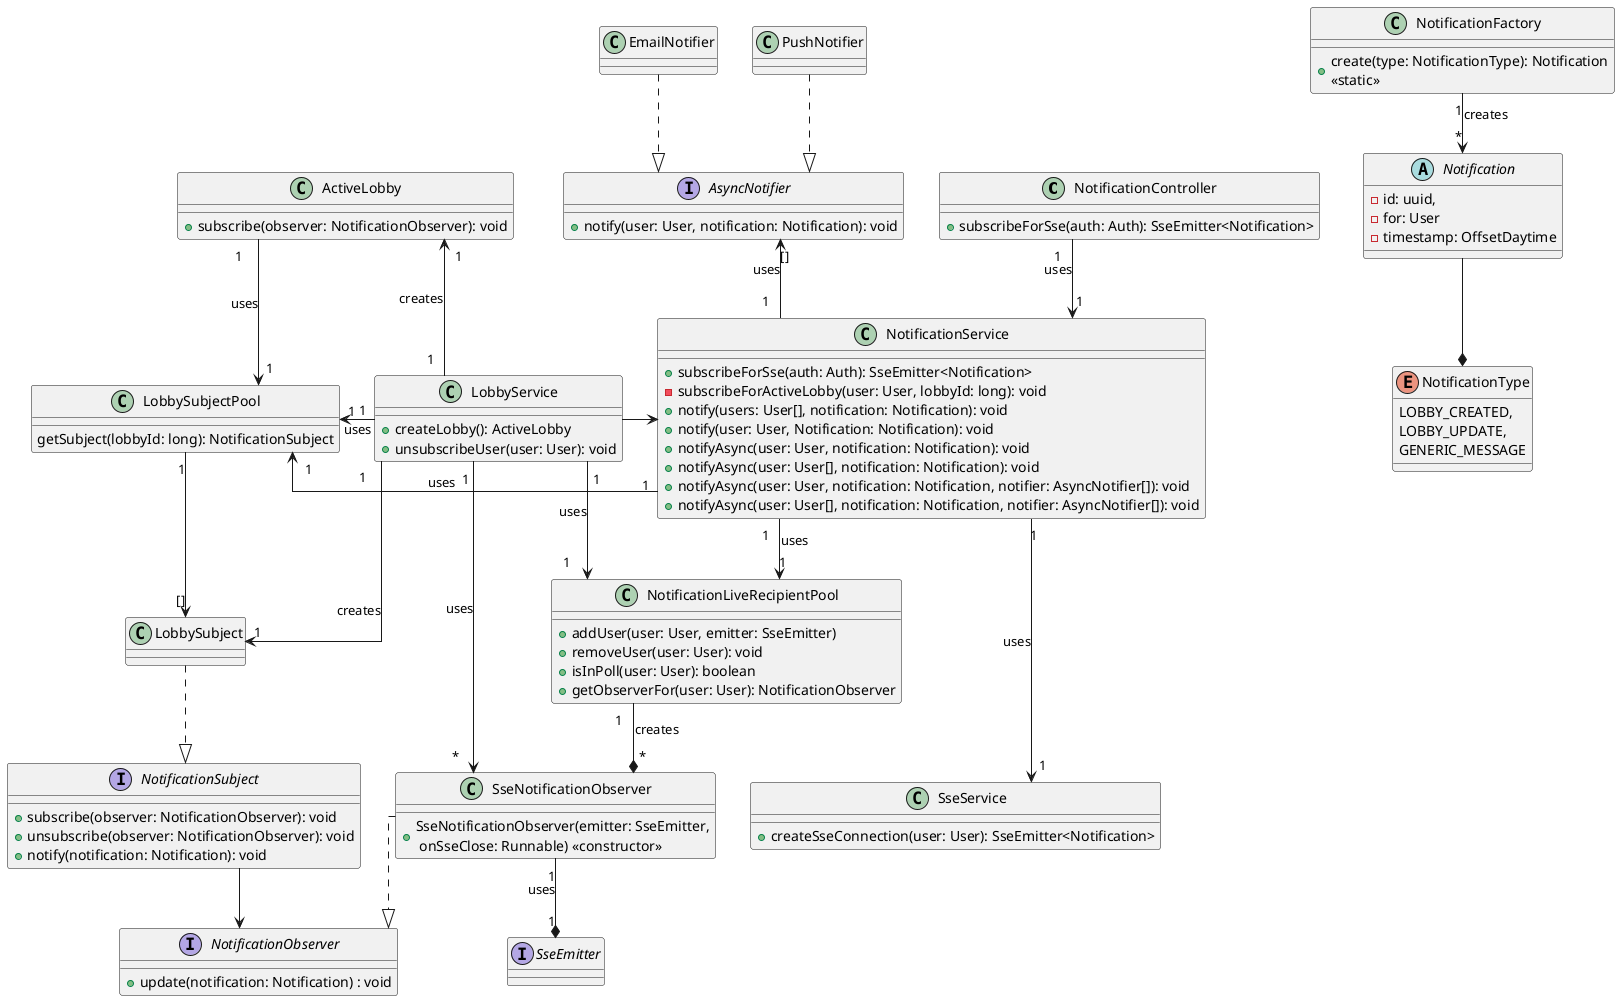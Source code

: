 @startuml notifications

skinparam linetype polyline
skinparam linetype ortho

class NotificationController {
    + subscribeForSse(auth: Auth): SseEmitter<Notification>
}

class SseService {
    + createSseConnection(user: User): SseEmitter<Notification>
}

class NotificationService {
    + subscribeForSse(auth: Auth): SseEmitter<Notification>
    - subscribeForActiveLobby(user: User, lobbyId: long): void
    + notify(users: User[], notification: Notification): void
    + notify(user: User, Notification: Notification): void
    + notifyAsync(user: User, notification: Notification): void
    + notifyAsync(user: User[], notification: Notification): void
    + notifyAsync(user: User, notification: Notification, notifier: AsyncNotifier[]): void
    + notifyAsync(user: User[], notification: Notification, notifier: AsyncNotifier[]): void
}

class NotificationLiveRecipientPool {
    + addUser(user: User, emitter: SseEmitter)
    + removeUser(user: User): void
    + isInPoll(user: User): boolean
    + getObserverFor(user: User): NotificationObserver
}

interface SseEmitter {
}

class LobbySubjectPool {
    getSubject(lobbyId: long): NotificationSubject
}

class LobbyService {
    + createLobby(): ActiveLobby
    + unsubscribeUser(user: User): void
}

interface NotificationObserver {
    + update(notification: Notification) : void
}

interface NotificationSubject {
    + subscribe(observer: NotificationObserver): void
    + unsubscribe(observer: NotificationObserver): void
    + notify(notification: Notification): void
}

class SseNotificationObserver {
    + SseNotificationObserver(emitter: SseEmitter,\n onSseClose: Runnable) <<constructor>>
}

class LobbySubject {
}

interface AsyncNotifier {
    + notify(user: User, notification: Notification): void
}

class EmailNotifier {
}

class PushNotifier {
}

class ActiveLobby {
    + subscribe(observer: NotificationObserver): void
}

LobbyService "1" -> "1" NotificationLiveRecipientPool : uses

NotificationController "1" -down-> "1" NotificationService : uses
NotificationService "1" -down-> "1" NotificationLiveRecipientPool : uses

EmailNotifier .down.|> AsyncNotifier
PushNotifier .down.|> AsyncNotifier

NotificationService "1" -up-> "[]" AsyncNotifier : uses

NotificationService "1" -down--> "1" SseService : uses

LobbySubject .|> NotificationSubject

LobbyService -> NotificationService

SseNotificationObserver "1" -down-* "1" SseEmitter : uses
SseNotificationObserver ..|> NotificationObserver

NotificationSubject -> NotificationObserver

NotificationService "1" -> "1" LobbySubjectPool : uses

LobbyService "1" -down-> "*" SseNotificationObserver : uses

LobbyService "1" -left-> "1" LobbySubjectPool : uses
LobbyService "1" -> "1" LobbySubject : creates

LobbySubjectPool "1" -down-> "[]" LobbySubject

ActiveLobby "1" -down-> "1" LobbySubjectPool : uses

LobbyService "1" -left-> "1" ActiveLobby : creates

NotificationLiveRecipientPool "1" --* "*" SseNotificationObserver : creates

enum NotificationType {
    LOBBY_CREATED,\nLOBBY_UPDATE,\nGENERIC_MESSAGE
}

class NotificationFactory {
    + create(type: NotificationType): Notification\n<<static>>
}

abstract class Notification {
    - id: uuid,
    - for: User
    - timestamp: OffsetDaytime
}

Notification -down-* NotificationType
NotificationFactory "1" -down-> "*" Notification : creates


@enduml